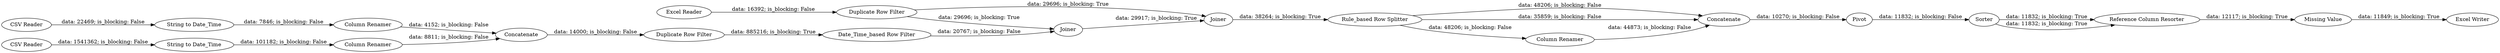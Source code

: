 digraph {
	"-9067537438287689433_10" [label="Date_Time_based Row Filter"]
	"-9067537438287689433_6" [label="Column Renamer"]
	"-9067537438287689433_8" [label=Concatenate]
	"-9067537438287689433_19" [label=Concatenate]
	"-9067537438287689433_9" [label="Duplicate Row Filter"]
	"-9067537438287689433_12" [label="Duplicate Row Filter"]
	"-9067537438287689433_13" [label=Joiner]
	"-9067537438287689433_16" [label="Reference Column Resorter"]
	"-9067537438287689433_11" [label=Joiner]
	"-9067537438287689433_2" [label="CSV Reader"]
	"-9067537438287689433_18" [label="Column Renamer"]
	"-9067537438287689433_1" [label="CSV Reader"]
	"-9067537438287689433_4" [label="String to Date_Time"]
	"-9067537438287689433_15" [label=Sorter]
	"-9067537438287689433_17" [label="Rule_based Row Splitter"]
	"-9067537438287689433_14" [label=Pivot]
	"-9067537438287689433_5" [label="String to Date_Time"]
	"-9067537438287689433_20" [label="Missing Value"]
	"-9067537438287689433_7" [label="Column Renamer"]
	"-9067537438287689433_3" [label="Excel Reader"]
	"-9067537438287689433_21" [label="Excel Writer"]
	"-9067537438287689433_4" -> "-9067537438287689433_6" [label="data: 7846; is_blocking: False"]
	"-9067537438287689433_18" -> "-9067537438287689433_19" [label="data: 44873; is_blocking: False"]
	"-9067537438287689433_17" -> "-9067537438287689433_18" [label="data: 48206; is_blocking: False"]
	"-9067537438287689433_17" -> "-9067537438287689433_19" [label="data: 48206; is_blocking: False"]
	"-9067537438287689433_20" -> "-9067537438287689433_21" [label="data: 11849; is_blocking: True"]
	"-9067537438287689433_9" -> "-9067537438287689433_10" [label="data: 885216; is_blocking: True"]
	"-9067537438287689433_13" -> "-9067537438287689433_17" [label="data: 38264; is_blocking: True"]
	"-9067537438287689433_7" -> "-9067537438287689433_8" [label="data: 8811; is_blocking: False"]
	"-9067537438287689433_19" -> "-9067537438287689433_14" [label="data: 10270; is_blocking: False"]
	"-9067537438287689433_11" -> "-9067537438287689433_13" [label="data: 29917; is_blocking: True"]
	"-9067537438287689433_2" -> "-9067537438287689433_4" [label="data: 22469; is_blocking: False"]
	"-9067537438287689433_12" -> "-9067537438287689433_13" [label="data: 29696; is_blocking: True"]
	"-9067537438287689433_16" -> "-9067537438287689433_20" [label="data: 12117; is_blocking: True"]
	"-9067537438287689433_15" -> "-9067537438287689433_16" [label="data: 11832; is_blocking: True"]
	"-9067537438287689433_15" -> "-9067537438287689433_16" [label="data: 11832; is_blocking: True"]
	"-9067537438287689433_3" -> "-9067537438287689433_12" [label="data: 16392; is_blocking: False"]
	"-9067537438287689433_17" -> "-9067537438287689433_19" [label="data: 35859; is_blocking: False"]
	"-9067537438287689433_8" -> "-9067537438287689433_9" [label="data: 14000; is_blocking: False"]
	"-9067537438287689433_10" -> "-9067537438287689433_11" [label="data: 20767; is_blocking: False"]
	"-9067537438287689433_5" -> "-9067537438287689433_7" [label="data: 101182; is_blocking: False"]
	"-9067537438287689433_1" -> "-9067537438287689433_5" [label="data: 1541362; is_blocking: False"]
	"-9067537438287689433_6" -> "-9067537438287689433_8" [label="data: 4152; is_blocking: False"]
	"-9067537438287689433_14" -> "-9067537438287689433_15" [label="data: 11832; is_blocking: False"]
	"-9067537438287689433_12" -> "-9067537438287689433_11" [label="data: 29696; is_blocking: True"]
	rankdir=LR
}
